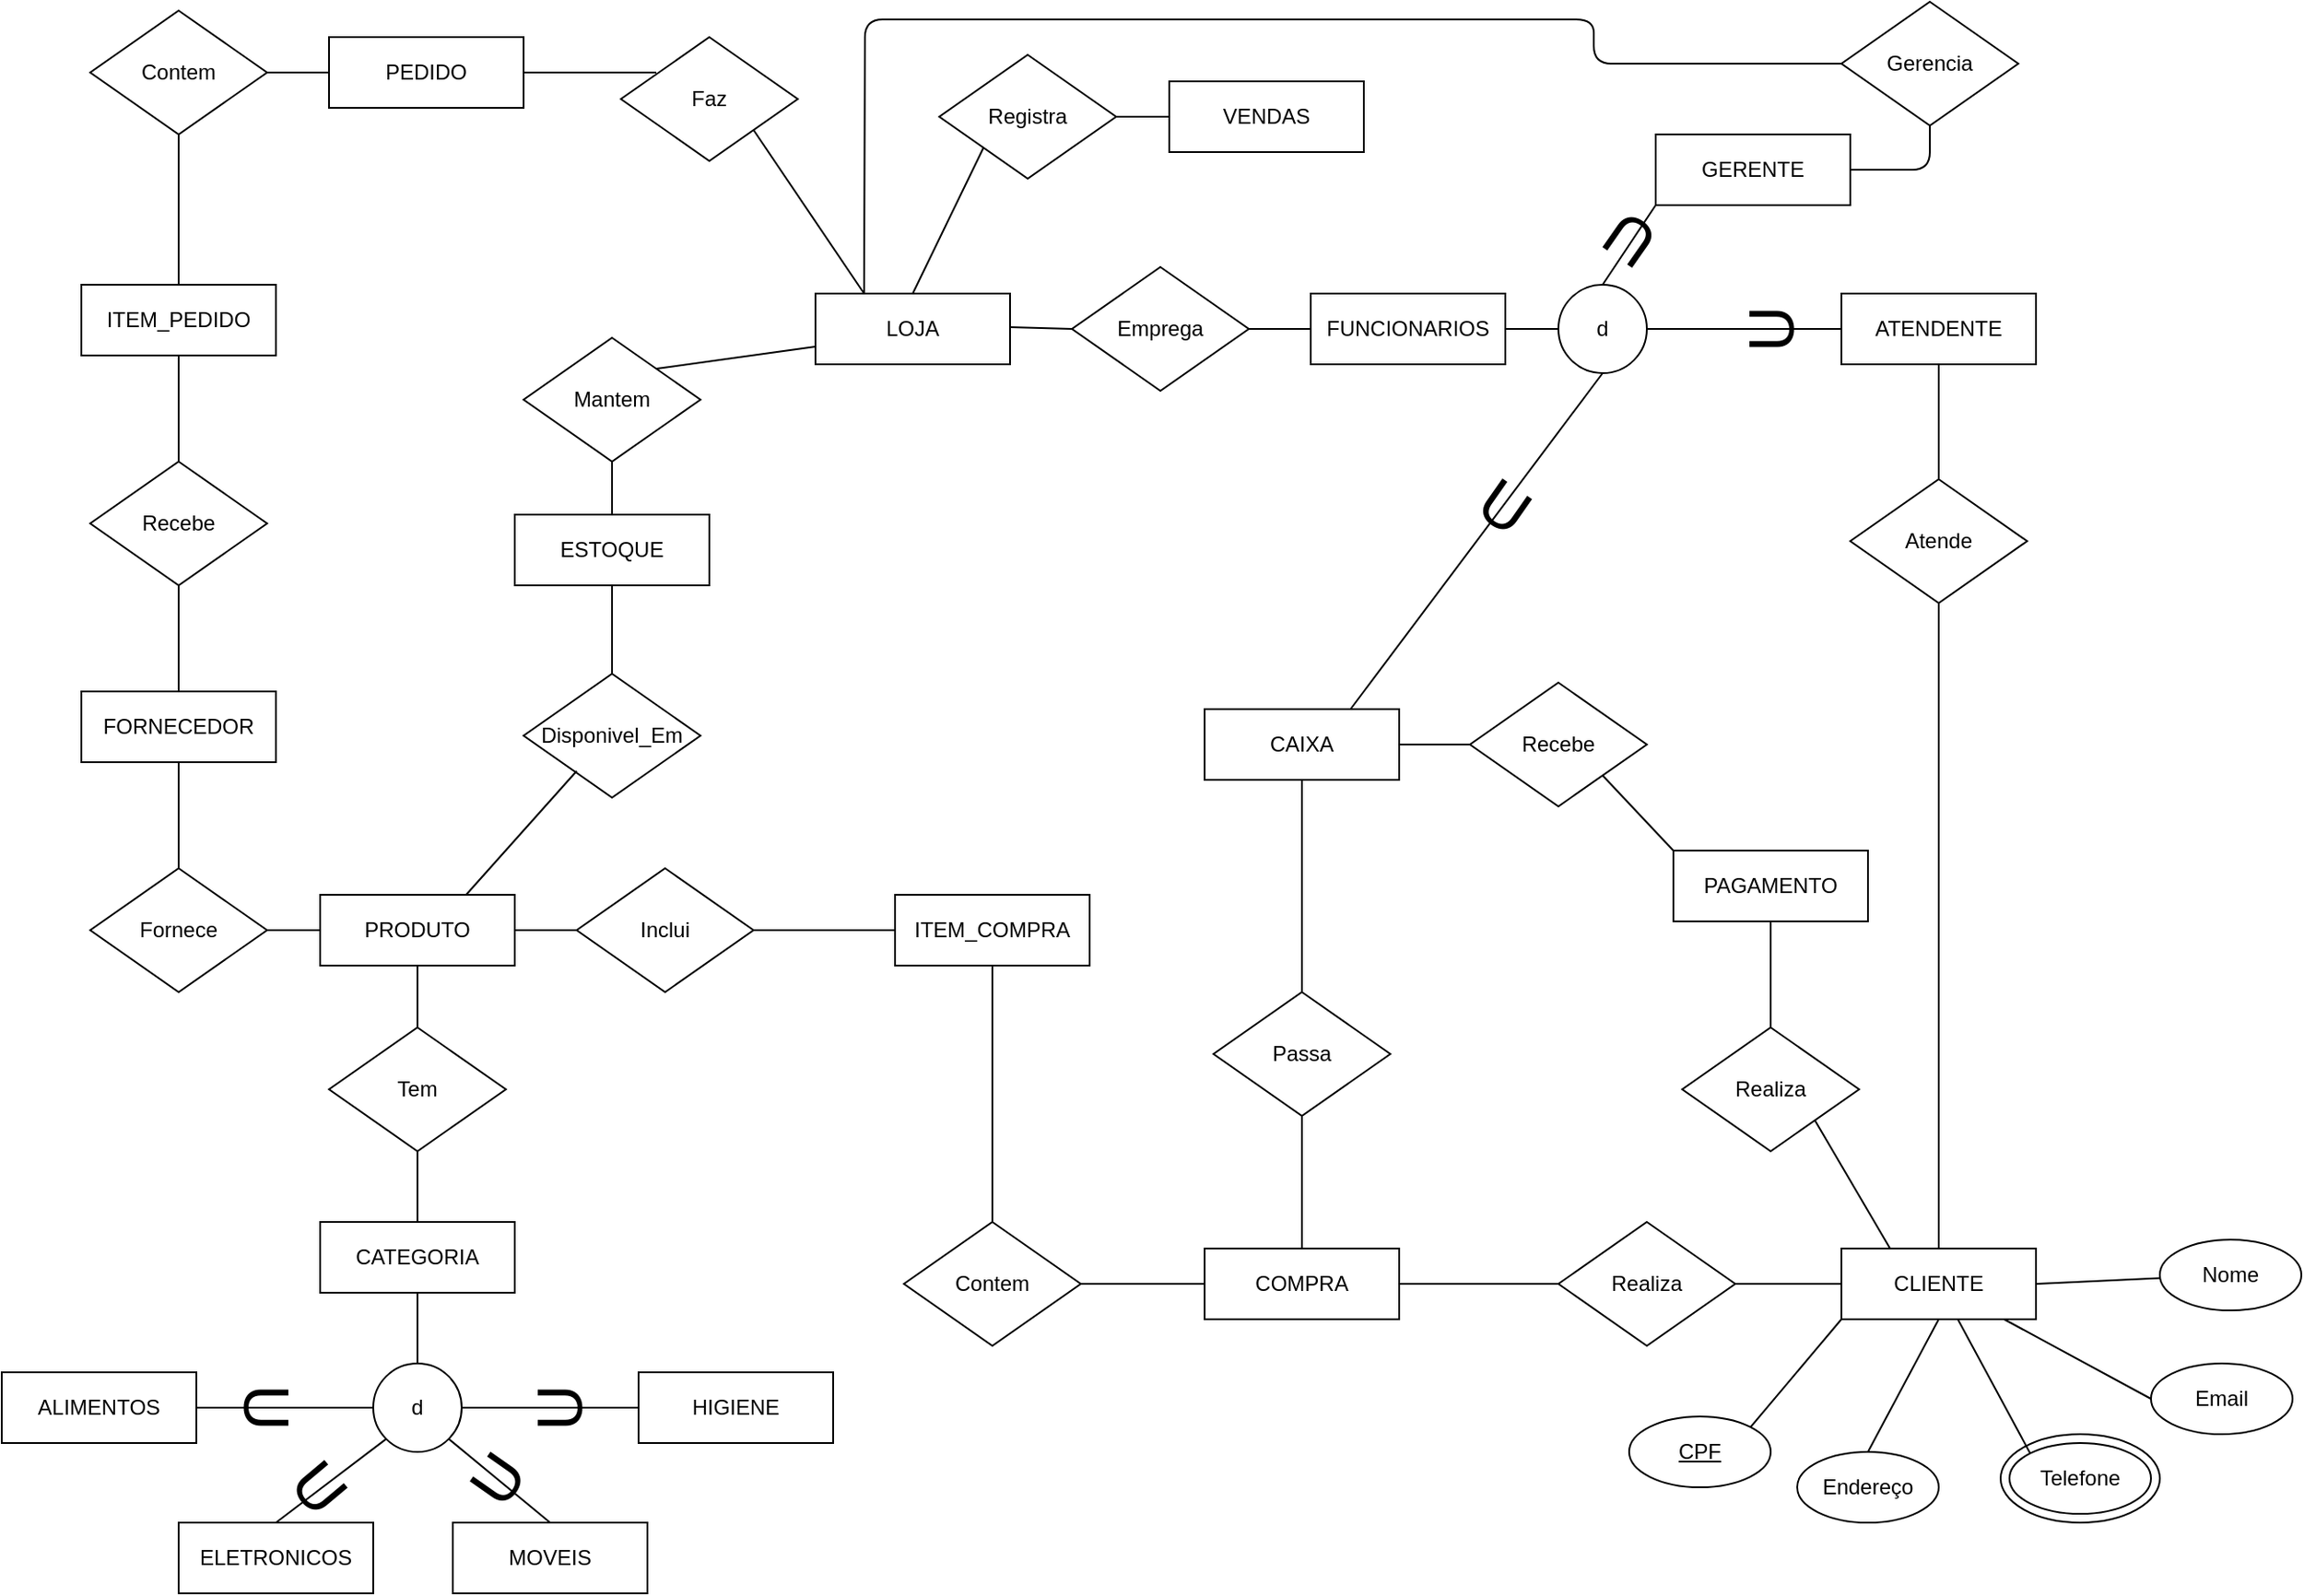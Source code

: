 <mxfile>
    <diagram id="sy53CpPj863D2BRPkyxi" name="Page-1">
        <mxGraphModel dx="1203" dy="656" grid="1" gridSize="10" guides="1" tooltips="1" connect="1" arrows="1" fold="1" page="1" pageScale="1" pageWidth="850" pageHeight="1100" math="0" shadow="0">
            <root>
                <mxCell id="0"/>
                <mxCell id="1" parent="0"/>
                <mxCell id="46" style="endArrow=none;html=1;exitX=0;exitY=0.5;exitDx=0;exitDy=0;entryX=1;entryY=0.5;entryDx=0;entryDy=0;" edge="1" parent="1" source="23" target="45">
                    <mxGeometry relative="1" as="geometry"/>
                </mxCell>
                <mxCell id="18" value="Telefone" style="ellipse;whiteSpace=wrap;html=1;" vertex="1" parent="1">
                    <mxGeometry x="1300" y="830" width="90" height="50" as="geometry"/>
                </mxCell>
                <mxCell id="12" style="endArrow=none;html=1;entryX=0.5;entryY=1;entryDx=0;entryDy=0;exitX=0;exitY=1;exitDx=0;exitDy=0;" edge="1" parent="1" source="2" target="6">
                    <mxGeometry relative="1" as="geometry"/>
                </mxCell>
                <mxCell id="13" style="endArrow=none;html=1;exitX=1;exitY=0.5;exitDx=0;exitDy=0;" edge="1" parent="1" source="2" target="8">
                    <mxGeometry relative="1" as="geometry"/>
                </mxCell>
                <mxCell id="14" style="endArrow=none;html=1;entryX=0.5;entryY=0;entryDx=0;entryDy=0;exitX=0.5;exitY=1;exitDx=0;exitDy=0;" edge="1" parent="1" source="2" target="9">
                    <mxGeometry relative="1" as="geometry"/>
                </mxCell>
                <mxCell id="15" style="endArrow=none;html=1;entryX=0;entryY=0;entryDx=0;entryDy=0;" edge="1" parent="1" source="2" target="10">
                    <mxGeometry relative="1" as="geometry">
                        <mxPoint x="1375" y="785" as="targetPoint"/>
                    </mxGeometry>
                </mxCell>
                <mxCell id="16" style="endArrow=none;html=1;entryX=0;entryY=0.5;entryDx=0;entryDy=0;" edge="1" parent="1" source="2" target="11">
                    <mxGeometry relative="1" as="geometry"/>
                </mxCell>
                <mxCell id="43" style="endArrow=none;html=1;entryX=1;entryY=0.5;entryDx=0;entryDy=0;exitX=0;exitY=0.5;exitDx=0;exitDy=0;" edge="1" parent="1" source="2" target="41">
                    <mxGeometry relative="1" as="geometry"/>
                </mxCell>
                <mxCell id="2" value="CLIENTE" style="rounded=0;whiteSpace=wrap;html=1;" vertex="1" parent="1">
                    <mxGeometry x="1210" y="725" width="110" height="40" as="geometry"/>
                </mxCell>
                <mxCell id="6" value="&lt;u&gt;CPF&lt;/u&gt;" style="ellipse;whiteSpace=wrap;html=1;" vertex="1" parent="1">
                    <mxGeometry x="1090" y="820" width="80" height="40" as="geometry"/>
                </mxCell>
                <mxCell id="8" value="Nome" style="ellipse;whiteSpace=wrap;html=1;" vertex="1" parent="1">
                    <mxGeometry x="1390" y="720" width="80" height="40" as="geometry"/>
                </mxCell>
                <mxCell id="9" value="Endereço" style="ellipse;whiteSpace=wrap;html=1;" vertex="1" parent="1">
                    <mxGeometry x="1185" y="840" width="80" height="40" as="geometry"/>
                </mxCell>
                <mxCell id="10" value="Telefone" style="ellipse;whiteSpace=wrap;html=1;" vertex="1" parent="1">
                    <mxGeometry x="1305" y="835" width="80" height="40" as="geometry"/>
                </mxCell>
                <mxCell id="11" value="Email" style="ellipse;whiteSpace=wrap;html=1;" vertex="1" parent="1">
                    <mxGeometry x="1385" y="790" width="80" height="40" as="geometry"/>
                </mxCell>
                <mxCell id="21" value="PRODUTO" style="rounded=0;whiteSpace=wrap;html=1;" vertex="1" parent="1">
                    <mxGeometry x="350" y="525" width="110" height="40" as="geometry"/>
                </mxCell>
                <mxCell id="22" value="FORNECEDOR" style="rounded=0;whiteSpace=wrap;html=1;" vertex="1" parent="1">
                    <mxGeometry x="215" y="410" width="110" height="40" as="geometry"/>
                </mxCell>
                <mxCell id="23" value="COMPRA" style="rounded=0;whiteSpace=wrap;html=1;" vertex="1" parent="1">
                    <mxGeometry x="850" y="725" width="110" height="40" as="geometry"/>
                </mxCell>
                <mxCell id="24" value="ITEM_COMPRA&lt;span style=&quot;color: rgba(0, 0, 0, 0); font-family: monospace; font-size: 0px; text-align: start;&quot;&gt;%3CmxGraphModel%3E%3Croot%3E%3CmxCell%20id%3D%220%22%2F%3E%3CmxCell%20id%3D%221%22%20parent%3D%220%22%2F%3E%3CmxCell%20id%3D%222%22%20value%3D%22COMPRA%22%20style%3D%22rounded%3D0%3BwhiteSpace%3Dwrap%3Bhtml%3D1%3B%22%20vertex%3D%221%22%20parent%3D%221%22%3E%3CmxGeometry%20x%3D%22570%22%20y%3D%22360%22%20width%3D%22110%22%20height%3D%2240%22%20as%3D%22geometry%22%2F%3E%3C%2FmxCell%3E%3C%2Froot%3E%3C%2FmxGraphModel%3E&lt;/span&gt;&lt;span style=&quot;color: rgba(0, 0, 0, 0); font-family: monospace; font-size: 0px; text-align: start;&quot;&gt;%3CmxGraphModel%3E%3Croot%3E%3CmxCell%20id%3D%220%22%2F%3E%3CmxCell%20id%3D%221%22%20parent%3D%220%22%2F%3E%3CmxCell%20id%3D%222%22%20value%3D%22COMPRA%22%20style%3D%22rounded%3D0%3BwhiteSpace%3Dwrap%3Bhtml%3D1%3B%22%20vertex%3D%221%22%20parent%3D%221%22%3E%3CmxGeometry%20x%3D%22570%22%20y%3D%22360%22%20width%3D%22110%22%20height%3D%2240%22%20as%3D%22geometry%22%2F%3E%3C%2FmxCell%3E%3C%2Froot%3E%3C%2FmxGraphModel%3E&lt;/span&gt;" style="rounded=0;whiteSpace=wrap;html=1;" vertex="1" parent="1">
                    <mxGeometry x="675" y="525" width="110" height="40" as="geometry"/>
                </mxCell>
                <mxCell id="55" style="endArrow=none;;html=1;entryX=0;entryY=0.5;entryDx=0;entryDy=0;" edge="1" parent="1" target="54">
                    <mxGeometry relative="1" as="geometry">
                        <mxPoint x="740" y="204.028" as="sourcePoint"/>
                    </mxGeometry>
                </mxCell>
                <mxCell id="59" style="endArrow=none;html=1;entryX=0;entryY=1;entryDx=0;entryDy=0;exitX=0.5;exitY=0;exitDx=0;exitDy=0;" edge="1" parent="1" target="58">
                    <mxGeometry relative="1" as="geometry">
                        <mxPoint x="685" y="185" as="sourcePoint"/>
                    </mxGeometry>
                </mxCell>
                <mxCell id="26" value="FUNCIONARIOS" style="rounded=0;whiteSpace=wrap;html=1;" vertex="1" parent="1">
                    <mxGeometry x="910" y="185" width="110" height="40" as="geometry"/>
                </mxCell>
                <mxCell id="27" value="VENDAS" style="rounded=0;whiteSpace=wrap;html=1;" vertex="1" parent="1">
                    <mxGeometry x="830" y="65" width="110" height="40" as="geometry"/>
                </mxCell>
                <mxCell id="28" value="ESTOQUE" style="rounded=0;whiteSpace=wrap;html=1;" vertex="1" parent="1">
                    <mxGeometry x="460" y="310" width="110" height="40" as="geometry"/>
                </mxCell>
                <mxCell id="30" value="ITEM_PEDIDO" style="rounded=0;whiteSpace=wrap;html=1;" vertex="1" parent="1">
                    <mxGeometry x="215" y="180" width="110" height="40" as="geometry"/>
                </mxCell>
                <mxCell id="44" style="endArrow=none;html=1;entryX=1;entryY=0.5;entryDx=0;entryDy=0;exitX=0;exitY=0.5;exitDx=0;exitDy=0;" edge="1" parent="1" source="41" target="23">
                    <mxGeometry relative="1" as="geometry"/>
                </mxCell>
                <mxCell id="41" value="Realiza" style="rhombus;whiteSpace=wrap;html=1;" vertex="1" parent="1">
                    <mxGeometry x="1050" y="710" width="100" height="70" as="geometry"/>
                </mxCell>
                <mxCell id="45" value="Contem" style="rhombus;whiteSpace=wrap;html=1;" vertex="1" parent="1">
                    <mxGeometry x="680" y="710" width="100" height="70" as="geometry"/>
                </mxCell>
                <mxCell id="48" value="Inclui" style="rhombus;whiteSpace=wrap;html=1;" vertex="1" parent="1">
                    <mxGeometry x="495" y="510" width="100" height="70" as="geometry"/>
                </mxCell>
                <mxCell id="51" value="Fornece" style="rhombus;whiteSpace=wrap;html=1;" vertex="1" parent="1">
                    <mxGeometry x="220" y="510" width="100" height="70" as="geometry"/>
                </mxCell>
                <mxCell id="57" style="endArrow=none;html=1;entryX=0;entryY=0.5;entryDx=0;entryDy=0;" edge="1" parent="1" source="54" target="26">
                    <mxGeometry relative="1" as="geometry"/>
                </mxCell>
                <mxCell id="54" value="Emprega" style="rhombus;whiteSpace=wrap;html=1;" vertex="1" parent="1">
                    <mxGeometry x="775" y="170" width="100" height="70" as="geometry"/>
                </mxCell>
                <mxCell id="60" style="endArrow=none;html=1;entryX=0;entryY=0.5;entryDx=0;entryDy=0;" edge="1" parent="1" source="58" target="27">
                    <mxGeometry relative="1" as="geometry"/>
                </mxCell>
                <mxCell id="58" value="Registra" style="rhombus;whiteSpace=wrap;html=1;" vertex="1" parent="1">
                    <mxGeometry x="700" y="50" width="100" height="70" as="geometry"/>
                </mxCell>
                <mxCell id="64" value="Disponivel_Em" style="rhombus;whiteSpace=wrap;html=1;" vertex="1" parent="1">
                    <mxGeometry x="465" y="400" width="100" height="70" as="geometry"/>
                </mxCell>
                <mxCell id="68" value="" style="endArrow=none;html=1;exitX=0.75;exitY=0;exitDx=0;exitDy=0;" edge="1" parent="1" source="21">
                    <mxGeometry width="50" height="50" relative="1" as="geometry">
                        <mxPoint x="445" y="505" as="sourcePoint"/>
                        <mxPoint x="495" y="455" as="targetPoint"/>
                    </mxGeometry>
                </mxCell>
                <mxCell id="70" value="" style="endArrow=none;html=1;exitX=0.5;exitY=0;exitDx=0;exitDy=0;entryX=0.5;entryY=1;entryDx=0;entryDy=0;" edge="1" parent="1" source="64" target="28">
                    <mxGeometry width="50" height="50" relative="1" as="geometry">
                        <mxPoint x="436.34" y="535" as="sourcePoint"/>
                        <mxPoint x="505" y="465" as="targetPoint"/>
                    </mxGeometry>
                </mxCell>
                <mxCell id="71" value="" style="endArrow=none;html=1;exitX=0.5;exitY=0;exitDx=0;exitDy=0;entryX=0.5;entryY=1;entryDx=0;entryDy=0;" edge="1" parent="1" source="51" target="22">
                    <mxGeometry width="50" height="50" relative="1" as="geometry">
                        <mxPoint x="446.34" y="545" as="sourcePoint"/>
                        <mxPoint x="515" y="475" as="targetPoint"/>
                    </mxGeometry>
                </mxCell>
                <mxCell id="72" value="" style="endArrow=none;html=1;exitX=1;exitY=0.5;exitDx=0;exitDy=0;entryX=0;entryY=0.5;entryDx=0;entryDy=0;" edge="1" parent="1" source="21" target="48">
                    <mxGeometry width="50" height="50" relative="1" as="geometry">
                        <mxPoint x="570" y="390" as="sourcePoint"/>
                        <mxPoint x="638.66" y="320" as="targetPoint"/>
                    </mxGeometry>
                </mxCell>
                <mxCell id="74" value="" style="endArrow=none;html=1;exitX=0.5;exitY=1;exitDx=0;exitDy=0;entryX=0.5;entryY=0;entryDx=0;entryDy=0;" edge="1" parent="1" source="24" target="45">
                    <mxGeometry width="50" height="50" relative="1" as="geometry">
                        <mxPoint x="436.34" y="535" as="sourcePoint"/>
                        <mxPoint x="725" y="660" as="targetPoint"/>
                    </mxGeometry>
                </mxCell>
                <mxCell id="75" value="" style="endArrow=none;html=1;exitX=1;exitY=0.5;exitDx=0;exitDy=0;entryX=0;entryY=0.5;entryDx=0;entryDy=0;" edge="1" parent="1" source="48" target="24">
                    <mxGeometry width="50" height="50" relative="1" as="geometry">
                        <mxPoint x="446.34" y="545" as="sourcePoint"/>
                        <mxPoint x="515" y="475" as="targetPoint"/>
                    </mxGeometry>
                </mxCell>
                <mxCell id="77" value="Mantem" style="rhombus;whiteSpace=wrap;html=1;" vertex="1" parent="1">
                    <mxGeometry x="465" y="210" width="100" height="70" as="geometry"/>
                </mxCell>
                <mxCell id="78" value="LOJA" style="rounded=0;whiteSpace=wrap;html=1;" vertex="1" parent="1">
                    <mxGeometry x="630" y="185" width="110" height="40" as="geometry"/>
                </mxCell>
                <mxCell id="79" value="" style="endArrow=none;html=1;exitX=1;exitY=0;exitDx=0;exitDy=0;entryX=0;entryY=0.75;entryDx=0;entryDy=0;" edge="1" parent="1" source="77" target="78">
                    <mxGeometry width="50" height="50" relative="1" as="geometry">
                        <mxPoint x="525" y="410" as="sourcePoint"/>
                        <mxPoint x="525" y="360" as="targetPoint"/>
                    </mxGeometry>
                </mxCell>
                <mxCell id="80" value="" style="endArrow=none;html=1;exitX=0.5;exitY=0;exitDx=0;exitDy=0;entryX=0.5;entryY=1;entryDx=0;entryDy=0;" edge="1" parent="1" source="28" target="77">
                    <mxGeometry width="50" height="50" relative="1" as="geometry">
                        <mxPoint x="575" y="215" as="sourcePoint"/>
                        <mxPoint x="640" y="215" as="targetPoint"/>
                    </mxGeometry>
                </mxCell>
                <mxCell id="84" value="Recebe" style="rhombus;whiteSpace=wrap;html=1;" vertex="1" parent="1">
                    <mxGeometry x="220" y="280" width="100" height="70" as="geometry"/>
                </mxCell>
                <mxCell id="85" value="PEDIDO" style="rounded=0;whiteSpace=wrap;html=1;" vertex="1" parent="1">
                    <mxGeometry x="355" y="40" width="110" height="40" as="geometry"/>
                </mxCell>
                <mxCell id="86" value="Faz" style="rhombus;whiteSpace=wrap;html=1;" vertex="1" parent="1">
                    <mxGeometry x="520" y="40" width="100" height="70" as="geometry"/>
                </mxCell>
                <mxCell id="87" value="" style="endArrow=none;html=1;exitX=1;exitY=1;exitDx=0;exitDy=0;entryX=0.25;entryY=0;entryDx=0;entryDy=0;" edge="1" parent="1" source="86" target="78">
                    <mxGeometry width="50" height="50" relative="1" as="geometry">
                        <mxPoint x="575" y="255" as="sourcePoint"/>
                        <mxPoint x="650" y="180" as="targetPoint"/>
                    </mxGeometry>
                </mxCell>
                <mxCell id="88" value="" style="endArrow=none;html=1;exitX=1;exitY=0.5;exitDx=0;exitDy=0;" edge="1" parent="1" source="85">
                    <mxGeometry width="50" height="50" relative="1" as="geometry">
                        <mxPoint x="570" y="60" as="sourcePoint"/>
                        <mxPoint x="540" y="60" as="targetPoint"/>
                    </mxGeometry>
                </mxCell>
                <mxCell id="89" value="Contem" style="rhombus;whiteSpace=wrap;html=1;" vertex="1" parent="1">
                    <mxGeometry x="220" y="25" width="100" height="70" as="geometry"/>
                </mxCell>
                <mxCell id="90" value="" style="endArrow=none;html=1;exitX=1;exitY=0.5;exitDx=0;exitDy=0;entryX=0;entryY=0.5;entryDx=0;entryDy=0;" edge="1" parent="1" source="89" target="85">
                    <mxGeometry width="50" height="50" relative="1" as="geometry">
                        <mxPoint x="520" y="40" as="sourcePoint"/>
                        <mxPoint x="585" y="77.5" as="targetPoint"/>
                    </mxGeometry>
                </mxCell>
                <mxCell id="92" value="" style="endArrow=none;html=1;exitX=0.5;exitY=0;exitDx=0;exitDy=0;entryX=0.5;entryY=1;entryDx=0;entryDy=0;" edge="1" parent="1" source="84" target="30">
                    <mxGeometry width="50" height="50" relative="1" as="geometry">
                        <mxPoint x="190" y="170" as="sourcePoint"/>
                        <mxPoint x="320" y="300" as="targetPoint"/>
                    </mxGeometry>
                </mxCell>
                <mxCell id="102" value="" style="endArrow=none;html=1;entryX=0.5;entryY=1;entryDx=0;entryDy=0;exitX=0.5;exitY=0;exitDx=0;exitDy=0;" edge="1" parent="1" source="22" target="84">
                    <mxGeometry width="50" height="50" relative="1" as="geometry">
                        <mxPoint x="400" y="200" as="sourcePoint"/>
                        <mxPoint x="420" y="90" as="targetPoint"/>
                    </mxGeometry>
                </mxCell>
                <mxCell id="104" value="" style="endArrow=none;html=1;exitX=0;exitY=0.5;exitDx=0;exitDy=0;entryX=1;entryY=0.5;entryDx=0;entryDy=0;" edge="1" parent="1" source="21" target="51">
                    <mxGeometry width="50" height="50" relative="1" as="geometry">
                        <mxPoint x="260" y="505" as="sourcePoint"/>
                        <mxPoint x="340" y="380" as="targetPoint"/>
                    </mxGeometry>
                </mxCell>
                <mxCell id="106" value="" style="endArrow=none;html=1;exitX=0.5;exitY=0;exitDx=0;exitDy=0;entryX=0.5;entryY=1;entryDx=0;entryDy=0;" edge="1" parent="1" source="30" target="89">
                    <mxGeometry width="50" height="50" relative="1" as="geometry">
                        <mxPoint x="130" y="235" as="sourcePoint"/>
                        <mxPoint x="280" y="195" as="targetPoint"/>
                    </mxGeometry>
                </mxCell>
                <mxCell id="112" value="Atende" style="rhombus;whiteSpace=wrap;html=1;" vertex="1" parent="1">
                    <mxGeometry x="1215" y="290" width="100" height="70" as="geometry"/>
                </mxCell>
                <mxCell id="113" style="endArrow=none;html=1;entryX=0.5;entryY=0;entryDx=0;entryDy=0;exitX=0.5;exitY=1;exitDx=0;exitDy=0;" edge="1" parent="1" source="118" target="112">
                    <mxGeometry relative="1" as="geometry">
                        <mxPoint x="960" y="445" as="sourcePoint"/>
                        <mxPoint x="910" y="445" as="targetPoint"/>
                    </mxGeometry>
                </mxCell>
                <mxCell id="114" style="endArrow=none;html=1;exitX=0.5;exitY=1;exitDx=0;exitDy=0;entryX=0.5;entryY=0;entryDx=0;entryDy=0;" edge="1" parent="1" source="112" target="2">
                    <mxGeometry relative="1" as="geometry">
                        <mxPoint x="975" y="235" as="sourcePoint"/>
                        <mxPoint x="1170" y="320" as="targetPoint"/>
                    </mxGeometry>
                </mxCell>
                <mxCell id="115" value="d" style="ellipse;whiteSpace=wrap;html=1;aspect=fixed;" vertex="1" parent="1">
                    <mxGeometry x="1050" y="180" width="50" height="50" as="geometry"/>
                </mxCell>
                <mxCell id="116" style="endArrow=none;html=1;entryX=1;entryY=0.5;entryDx=0;entryDy=0;exitX=0;exitY=0.5;exitDx=0;exitDy=0;" edge="1" parent="1" source="115" target="26">
                    <mxGeometry relative="1" as="geometry">
                        <mxPoint x="975" y="235" as="sourcePoint"/>
                        <mxPoint x="975" y="290" as="targetPoint"/>
                    </mxGeometry>
                </mxCell>
                <mxCell id="117" value="CAIXA" style="rounded=0;whiteSpace=wrap;html=1;" vertex="1" parent="1">
                    <mxGeometry x="850" y="420" width="110" height="40" as="geometry"/>
                </mxCell>
                <mxCell id="118" value="ATENDENTE" style="rounded=0;whiteSpace=wrap;html=1;" vertex="1" parent="1">
                    <mxGeometry x="1210" y="185" width="110" height="40" as="geometry"/>
                </mxCell>
                <mxCell id="122" style="endArrow=none;html=1;exitX=0;exitY=0.5;exitDx=0;exitDy=0;entryX=1;entryY=0.5;entryDx=0;entryDy=0;" edge="1" parent="1" source="118" target="115">
                    <mxGeometry relative="1" as="geometry">
                        <mxPoint x="1105" y="225" as="sourcePoint"/>
                        <mxPoint x="1110" y="240" as="targetPoint"/>
                    </mxGeometry>
                </mxCell>
                <mxCell id="123" style="endArrow=none;html=1;exitX=0.75;exitY=0;exitDx=0;exitDy=0;entryX=0.5;entryY=1;entryDx=0;entryDy=0;" edge="1" parent="1" source="117" target="115">
                    <mxGeometry relative="1" as="geometry">
                        <mxPoint x="1115" y="235" as="sourcePoint"/>
                        <mxPoint x="1140" y="190" as="targetPoint"/>
                    </mxGeometry>
                </mxCell>
                <mxCell id="127" value="&lt;font style=&quot;font-size: 36px;&quot;&gt;U&lt;/font&gt;" style="text;html=1;strokeColor=none;fillColor=none;align=center;verticalAlign=middle;whiteSpace=wrap;rounded=0;direction=west;rotation=-90;" vertex="1" parent="1">
                    <mxGeometry x="1140" y="170" width="60" height="70" as="geometry"/>
                </mxCell>
                <mxCell id="130" value="&lt;font style=&quot;font-size: 36px;&quot;&gt;U&lt;/font&gt;" style="text;html=1;strokeColor=none;fillColor=none;align=center;verticalAlign=middle;whiteSpace=wrap;rounded=0;direction=west;rotation=35;" vertex="1" parent="1">
                    <mxGeometry x="990" y="270" width="60" height="70" as="geometry"/>
                </mxCell>
                <mxCell id="136" value="Recebe" style="rhombus;whiteSpace=wrap;html=1;" vertex="1" parent="1">
                    <mxGeometry x="1000" y="405" width="100" height="70" as="geometry"/>
                </mxCell>
                <mxCell id="137" style="endArrow=none;html=1;entryX=0;entryY=0.5;entryDx=0;entryDy=0;exitX=1;exitY=0.5;exitDx=0;exitDy=0;" edge="1" parent="1" source="117" target="136">
                    <mxGeometry relative="1" as="geometry">
                        <mxPoint x="1740" y="335" as="sourcePoint"/>
                        <mxPoint x="1795" y="469.5" as="targetPoint"/>
                    </mxGeometry>
                </mxCell>
                <mxCell id="142" value="PAGAMENTO" style="rounded=0;whiteSpace=wrap;html=1;" vertex="1" parent="1">
                    <mxGeometry x="1115" y="500" width="110" height="40" as="geometry"/>
                </mxCell>
                <mxCell id="151" value="Passa" style="rhombus;whiteSpace=wrap;html=1;" vertex="1" parent="1">
                    <mxGeometry x="855" y="580" width="100" height="70" as="geometry"/>
                </mxCell>
                <mxCell id="152" style="endArrow=none;html=1;exitX=0.5;exitY=0;exitDx=0;exitDy=0;entryX=0.5;entryY=1;entryDx=0;entryDy=0;" edge="1" parent="1" source="23" target="151">
                    <mxGeometry relative="1" as="geometry">
                        <mxPoint x="1040" y="685" as="sourcePoint"/>
                        <mxPoint x="1060" y="395" as="targetPoint"/>
                    </mxGeometry>
                </mxCell>
                <mxCell id="153" style="endArrow=none;html=1;exitX=0.5;exitY=0;exitDx=0;exitDy=0;entryX=0.5;entryY=1;entryDx=0;entryDy=0;" edge="1" parent="1" source="151" target="117">
                    <mxGeometry relative="1" as="geometry">
                        <mxPoint x="935" y="735" as="sourcePoint"/>
                        <mxPoint x="935" y="660" as="targetPoint"/>
                    </mxGeometry>
                </mxCell>
                <mxCell id="156" value="GERENTE" style="rounded=0;whiteSpace=wrap;html=1;" vertex="1" parent="1">
                    <mxGeometry x="1105" y="95" width="110" height="40" as="geometry"/>
                </mxCell>
                <mxCell id="158" value="Gerencia" style="rhombus;whiteSpace=wrap;html=1;" vertex="1" parent="1">
                    <mxGeometry x="1210" y="20" width="100" height="70" as="geometry"/>
                </mxCell>
                <mxCell id="159" style="endArrow=none;html=1;entryX=1;entryY=0.5;entryDx=0;entryDy=0;exitX=0.5;exitY=1;exitDx=0;exitDy=0;" edge="1" parent="1" source="158" target="156">
                    <mxGeometry relative="1" as="geometry">
                        <mxPoint x="1275" y="235" as="sourcePoint"/>
                        <mxPoint x="1275" y="300" as="targetPoint"/>
                        <Array as="points">
                            <mxPoint x="1260" y="115"/>
                        </Array>
                    </mxGeometry>
                </mxCell>
                <mxCell id="160" style="endArrow=none;html=1;exitX=0;exitY=0.5;exitDx=0;exitDy=0;entryX=0.25;entryY=0;entryDx=0;entryDy=0;" edge="1" parent="1" source="158" target="78">
                    <mxGeometry relative="1" as="geometry">
                        <mxPoint x="1270" y="100" as="sourcePoint"/>
                        <mxPoint x="880" y="55" as="targetPoint"/>
                        <Array as="points">
                            <mxPoint x="1070" y="55"/>
                            <mxPoint x="1070" y="30"/>
                            <mxPoint x="658" y="30"/>
                        </Array>
                    </mxGeometry>
                </mxCell>
                <mxCell id="161" style="endArrow=none;html=1;exitX=0;exitY=1;exitDx=0;exitDy=0;entryX=0.5;entryY=0;entryDx=0;entryDy=0;" edge="1" parent="1" source="156" target="115">
                    <mxGeometry relative="1" as="geometry">
                        <mxPoint x="1220" y="215" as="sourcePoint"/>
                        <mxPoint x="1110" y="215" as="targetPoint"/>
                    </mxGeometry>
                </mxCell>
                <mxCell id="162" value="&lt;font style=&quot;font-size: 36px;&quot;&gt;U&lt;/font&gt;" style="text;html=1;strokeColor=none;fillColor=none;align=center;verticalAlign=middle;whiteSpace=wrap;rounded=0;direction=west;rotation=-145;" vertex="1" parent="1">
                    <mxGeometry x="1060" y="120" width="60" height="70" as="geometry"/>
                </mxCell>
                <mxCell id="164" style="endArrow=none;html=1;exitX=1;exitY=1;exitDx=0;exitDy=0;entryX=0;entryY=0;entryDx=0;entryDy=0;" edge="1" parent="1" source="136" target="142">
                    <mxGeometry relative="1" as="geometry">
                        <mxPoint x="1275" y="370" as="sourcePoint"/>
                        <mxPoint x="1275" y="735" as="targetPoint"/>
                    </mxGeometry>
                </mxCell>
                <mxCell id="165" value="Realiza" style="rhombus;whiteSpace=wrap;html=1;" vertex="1" parent="1">
                    <mxGeometry x="1120" y="600" width="100" height="70" as="geometry"/>
                </mxCell>
                <mxCell id="166" style="endArrow=none;html=1;exitX=1;exitY=1;exitDx=0;exitDy=0;entryX=0.25;entryY=0;entryDx=0;entryDy=0;" edge="1" parent="1" source="165" target="2">
                    <mxGeometry relative="1" as="geometry">
                        <mxPoint x="1275" y="370" as="sourcePoint"/>
                        <mxPoint x="1275" y="735" as="targetPoint"/>
                    </mxGeometry>
                </mxCell>
                <mxCell id="168" style="endArrow=none;html=1;exitX=0.5;exitY=1;exitDx=0;exitDy=0;entryX=0.5;entryY=0;entryDx=0;entryDy=0;" edge="1" parent="1" source="142" target="165">
                    <mxGeometry relative="1" as="geometry">
                        <mxPoint x="1275" y="370" as="sourcePoint"/>
                        <mxPoint x="1275" y="735" as="targetPoint"/>
                    </mxGeometry>
                </mxCell>
                <mxCell id="172" value="CATEGORIA" style="rounded=0;whiteSpace=wrap;html=1;" vertex="1" parent="1">
                    <mxGeometry x="350" y="710" width="110" height="40" as="geometry"/>
                </mxCell>
                <mxCell id="173" value="Tem" style="rhombus;whiteSpace=wrap;html=1;" vertex="1" parent="1">
                    <mxGeometry x="355" y="600" width="100" height="70" as="geometry"/>
                </mxCell>
                <mxCell id="174" value="" style="endArrow=none;html=1;exitX=0.5;exitY=1;exitDx=0;exitDy=0;entryX=0.5;entryY=0;entryDx=0;entryDy=0;" edge="1" parent="1" source="21" target="173">
                    <mxGeometry width="50" height="50" relative="1" as="geometry">
                        <mxPoint x="740" y="575" as="sourcePoint"/>
                        <mxPoint x="740" y="720" as="targetPoint"/>
                    </mxGeometry>
                </mxCell>
                <mxCell id="175" value="" style="endArrow=none;html=1;exitX=0.5;exitY=1;exitDx=0;exitDy=0;entryX=0.5;entryY=0;entryDx=0;entryDy=0;" edge="1" parent="1" source="173" target="172">
                    <mxGeometry width="50" height="50" relative="1" as="geometry">
                        <mxPoint x="415" y="575" as="sourcePoint"/>
                        <mxPoint x="415" y="610" as="targetPoint"/>
                    </mxGeometry>
                </mxCell>
                <mxCell id="176" value="d" style="ellipse;whiteSpace=wrap;html=1;aspect=fixed;" vertex="1" parent="1">
                    <mxGeometry x="380" y="790" width="50" height="50" as="geometry"/>
                </mxCell>
                <mxCell id="178" value="ELETRONICOS" style="rounded=0;whiteSpace=wrap;html=1;" vertex="1" parent="1">
                    <mxGeometry x="270" y="880" width="110" height="40" as="geometry"/>
                </mxCell>
                <mxCell id="181" value="ALIMENTOS" style="rounded=0;whiteSpace=wrap;html=1;" vertex="1" parent="1">
                    <mxGeometry x="170" y="795" width="110" height="40" as="geometry"/>
                </mxCell>
                <mxCell id="183" value="MOVEIS" style="rounded=0;whiteSpace=wrap;html=1;" vertex="1" parent="1">
                    <mxGeometry x="425" y="880" width="110" height="40" as="geometry"/>
                </mxCell>
                <mxCell id="184" value="HIGIENE" style="rounded=0;whiteSpace=wrap;html=1;" vertex="1" parent="1">
                    <mxGeometry x="530" y="795" width="110" height="40" as="geometry"/>
                </mxCell>
                <mxCell id="185" value="" style="endArrow=none;html=1;exitX=0.5;exitY=1;exitDx=0;exitDy=0;entryX=0.5;entryY=0;entryDx=0;entryDy=0;" edge="1" parent="1" source="172" target="176">
                    <mxGeometry width="50" height="50" relative="1" as="geometry">
                        <mxPoint x="740" y="575" as="sourcePoint"/>
                        <mxPoint x="740" y="720" as="targetPoint"/>
                    </mxGeometry>
                </mxCell>
                <mxCell id="186" value="" style="endArrow=none;html=1;exitX=1;exitY=0.5;exitDx=0;exitDy=0;entryX=0;entryY=0.5;entryDx=0;entryDy=0;" edge="1" parent="1" source="176" target="184">
                    <mxGeometry width="50" height="50" relative="1" as="geometry">
                        <mxPoint x="750" y="585" as="sourcePoint"/>
                        <mxPoint x="750" y="730" as="targetPoint"/>
                    </mxGeometry>
                </mxCell>
                <mxCell id="187" value="" style="endArrow=none;html=1;exitX=1;exitY=1;exitDx=0;exitDy=0;entryX=0.5;entryY=0;entryDx=0;entryDy=0;" edge="1" parent="1" source="176" target="183">
                    <mxGeometry width="50" height="50" relative="1" as="geometry">
                        <mxPoint x="760" y="595" as="sourcePoint"/>
                        <mxPoint x="760" y="740" as="targetPoint"/>
                    </mxGeometry>
                </mxCell>
                <mxCell id="188" value="" style="endArrow=none;html=1;exitX=0;exitY=1;exitDx=0;exitDy=0;entryX=0.5;entryY=0;entryDx=0;entryDy=0;" edge="1" parent="1" source="176" target="178">
                    <mxGeometry width="50" height="50" relative="1" as="geometry">
                        <mxPoint x="770" y="605" as="sourcePoint"/>
                        <mxPoint x="770" y="750" as="targetPoint"/>
                    </mxGeometry>
                </mxCell>
                <mxCell id="189" value="" style="endArrow=none;html=1;exitX=0;exitY=0.5;exitDx=0;exitDy=0;entryX=1;entryY=0.5;entryDx=0;entryDy=0;" edge="1" parent="1" source="176" target="181">
                    <mxGeometry width="50" height="50" relative="1" as="geometry">
                        <mxPoint x="780" y="615" as="sourcePoint"/>
                        <mxPoint x="780" y="760" as="targetPoint"/>
                    </mxGeometry>
                </mxCell>
                <mxCell id="190" value="&lt;font style=&quot;font-size: 36px;&quot;&gt;U&lt;/font&gt;" style="text;html=1;strokeColor=none;fillColor=none;align=center;verticalAlign=middle;whiteSpace=wrap;rounded=0;direction=west;rotation=90;" vertex="1" parent="1">
                    <mxGeometry x="290" y="780" width="60" height="70" as="geometry"/>
                </mxCell>
                <mxCell id="191" value="&lt;font style=&quot;font-size: 36px;&quot;&gt;U&lt;/font&gt;" style="text;html=1;strokeColor=none;fillColor=none;align=center;verticalAlign=middle;whiteSpace=wrap;rounded=0;direction=west;rotation=50;" vertex="1" parent="1">
                    <mxGeometry x="320" y="825" width="60" height="70" as="geometry"/>
                </mxCell>
                <mxCell id="192" value="&lt;font style=&quot;font-size: 36px;&quot;&gt;U&lt;/font&gt;" style="text;html=1;strokeColor=none;fillColor=none;align=center;verticalAlign=middle;whiteSpace=wrap;rounded=0;direction=west;rotation=-90;" vertex="1" parent="1">
                    <mxGeometry x="455" y="780" width="60" height="70" as="geometry"/>
                </mxCell>
                <mxCell id="193" value="&lt;font style=&quot;font-size: 36px;&quot;&gt;U&lt;/font&gt;" style="text;html=1;strokeColor=none;fillColor=none;align=center;verticalAlign=middle;whiteSpace=wrap;rounded=0;direction=west;rotation=-55;" vertex="1" parent="1">
                    <mxGeometry x="420" y="820" width="60" height="70" as="geometry"/>
                </mxCell>
            </root>
        </mxGraphModel>
    </diagram>
</mxfile>